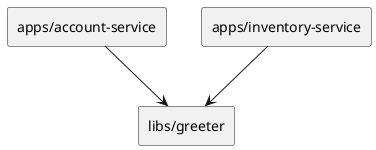 @startuml

rectangle "apps/account-service" as A
rectangle "apps/inventory-service" as B
rectangle "libs/greeter" as C
A --> C
B --> C

@enduml
